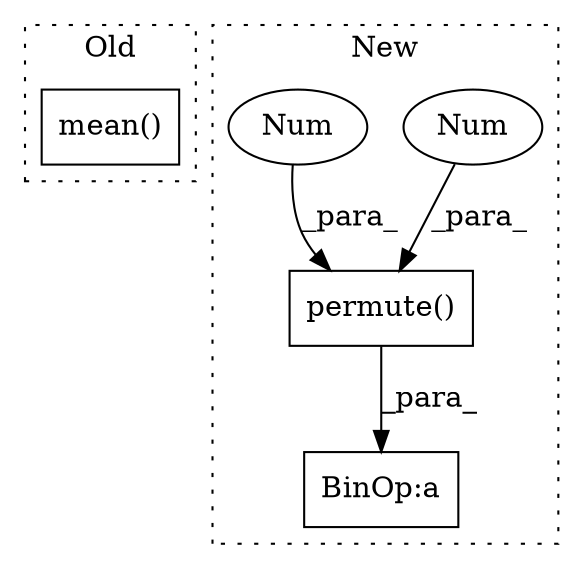 digraph G {
subgraph cluster0 {
1 [label="mean()" a="75" s="2178" l="58" shape="box"];
label = "Old";
style="dotted";
}
subgraph cluster1 {
2 [label="permute()" a="75" s="2367,2391" l="14,1" shape="box"];
3 [label="Num" a="76" s="2381" l="1" shape="ellipse"];
4 [label="Num" a="76" s="2384" l="1" shape="ellipse"];
5 [label="BinOp:a" a="82" s="2600" l="3" shape="box"];
label = "New";
style="dotted";
}
2 -> 5 [label="_para_"];
3 -> 2 [label="_para_"];
4 -> 2 [label="_para_"];
}